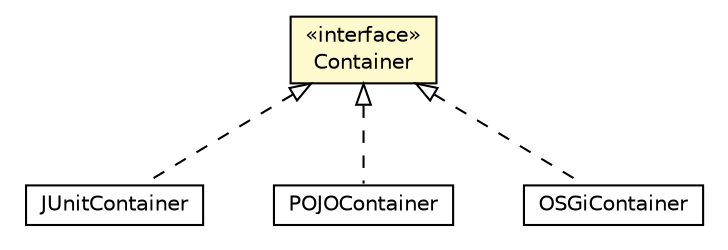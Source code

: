 #!/usr/local/bin/dot
#
# Class diagram 
# Generated by UMLGraph version R5_6-24-gf6e263 (http://www.umlgraph.org/)
#

digraph G {
	edge [fontname="Helvetica",fontsize=10,labelfontname="Helvetica",labelfontsize=10];
	node [fontname="Helvetica",fontsize=10,shape=plaintext];
	nodesep=0.25;
	ranksep=0.5;
	// org.universAAL.middleware.container.Container
	c150727 [label=<<table title="org.universAAL.middleware.container.Container" border="0" cellborder="1" cellspacing="0" cellpadding="2" port="p" bgcolor="lemonChiffon" href="./Container.html">
		<tr><td><table border="0" cellspacing="0" cellpadding="1">
<tr><td align="center" balign="center"> &#171;interface&#187; </td></tr>
<tr><td align="center" balign="center"> Container </td></tr>
		</table></td></tr>
		</table>>, URL="./Container.html", fontname="Helvetica", fontcolor="black", fontsize=10.0];
	// org.universAAL.middleware.container.JUnit.JUnitContainer
	c150733 [label=<<table title="org.universAAL.middleware.container.JUnit.JUnitContainer" border="0" cellborder="1" cellspacing="0" cellpadding="2" port="p" href="./JUnit/JUnitContainer.html">
		<tr><td><table border="0" cellspacing="0" cellpadding="1">
<tr><td align="center" balign="center"> JUnitContainer </td></tr>
		</table></td></tr>
		</table>>, URL="./JUnit/JUnitContainer.html", fontname="Helvetica", fontcolor="black", fontsize=10.0];
	// org.universAAL.middleware.container.pojo.POJOContainer
	c151251 [label=<<table title="org.universAAL.middleware.container.pojo.POJOContainer" border="0" cellborder="1" cellspacing="0" cellpadding="2" port="p" href="./pojo/POJOContainer.html">
		<tr><td><table border="0" cellspacing="0" cellpadding="1">
<tr><td align="center" balign="center"> POJOContainer </td></tr>
		</table></td></tr>
		</table>>, URL="./pojo/POJOContainer.html", fontname="Helvetica", fontcolor="black", fontsize=10.0];
	// org.universAAL.middleware.container.osgi.OSGiContainer
	c151260 [label=<<table title="org.universAAL.middleware.container.osgi.OSGiContainer" border="0" cellborder="1" cellspacing="0" cellpadding="2" port="p" href="./osgi/OSGiContainer.html">
		<tr><td><table border="0" cellspacing="0" cellpadding="1">
<tr><td align="center" balign="center"> OSGiContainer </td></tr>
		</table></td></tr>
		</table>>, URL="./osgi/OSGiContainer.html", fontname="Helvetica", fontcolor="black", fontsize=10.0];
	//org.universAAL.middleware.container.JUnit.JUnitContainer implements org.universAAL.middleware.container.Container
	c150727:p -> c150733:p [dir=back,arrowtail=empty,style=dashed];
	//org.universAAL.middleware.container.pojo.POJOContainer implements org.universAAL.middleware.container.Container
	c150727:p -> c151251:p [dir=back,arrowtail=empty,style=dashed];
	//org.universAAL.middleware.container.osgi.OSGiContainer implements org.universAAL.middleware.container.Container
	c150727:p -> c151260:p [dir=back,arrowtail=empty,style=dashed];
}

